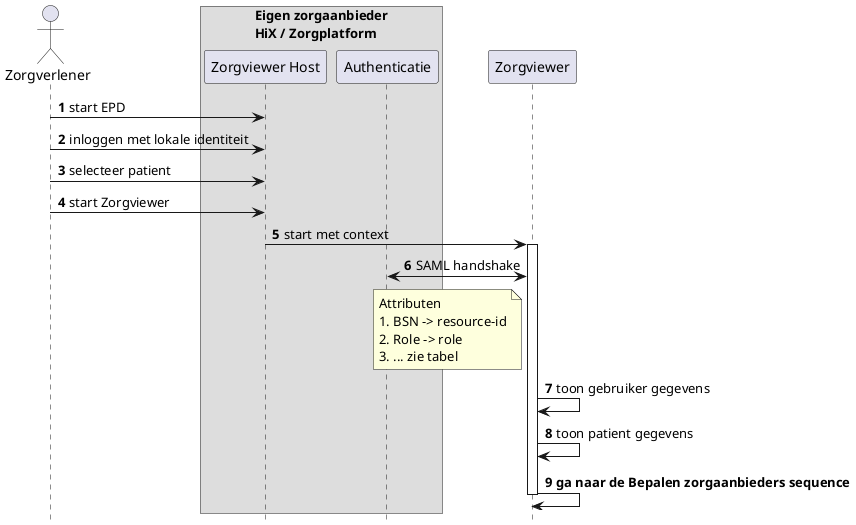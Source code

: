 @startuml
hide footbox
autonumber

actor Zorgverlener
box "Eigen zorgaanbieder\nHiX / Zorgplatform"
participant "Zorgviewer Host" as Host
participant Authenticatie
end box
participant Zorgviewer

Zorgverlener->Host: start EPD
Zorgverlener->Host: inloggen met lokale identiteit
Zorgverlener->Host: selecteer patient
Zorgverlener->Host: start Zorgviewer
Host->Zorgviewer: start met context
activate Zorgviewer
Zorgviewer<->Authenticatie: SAML handshake
note left Zorgviewer
 Attributen
 # BSN -> resource-id
 # Role -> role
 # ... zie tabel
end note
Zorgviewer->Zorgviewer: toon gebruiker gegevens
Zorgviewer->Zorgviewer: toon patient gegevens

Zorgviewer->Zorgviewer: **ga naar de Bepalen zorgaanbieders sequence**

deactivate Zorgviewer

@enduml
